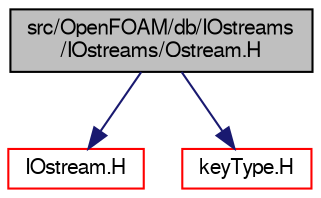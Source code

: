 digraph "src/OpenFOAM/db/IOstreams/IOstreams/Ostream.H"
{
  bgcolor="transparent";
  edge [fontname="FreeSans",fontsize="10",labelfontname="FreeSans",labelfontsize="10"];
  node [fontname="FreeSans",fontsize="10",shape=record];
  Node0 [label="src/OpenFOAM/db/IOstreams\l/IOstreams/Ostream.H",height=0.2,width=0.4,color="black", fillcolor="grey75", style="filled", fontcolor="black"];
  Node0 -> Node1 [color="midnightblue",fontsize="10",style="solid",fontname="FreeSans"];
  Node1 [label="IOstream.H",height=0.2,width=0.4,color="red",URL="$a09086.html"];
  Node0 -> Node30 [color="midnightblue",fontsize="10",style="solid",fontname="FreeSans"];
  Node30 [label="keyType.H",height=0.2,width=0.4,color="red",URL="$a12596.html"];
}
